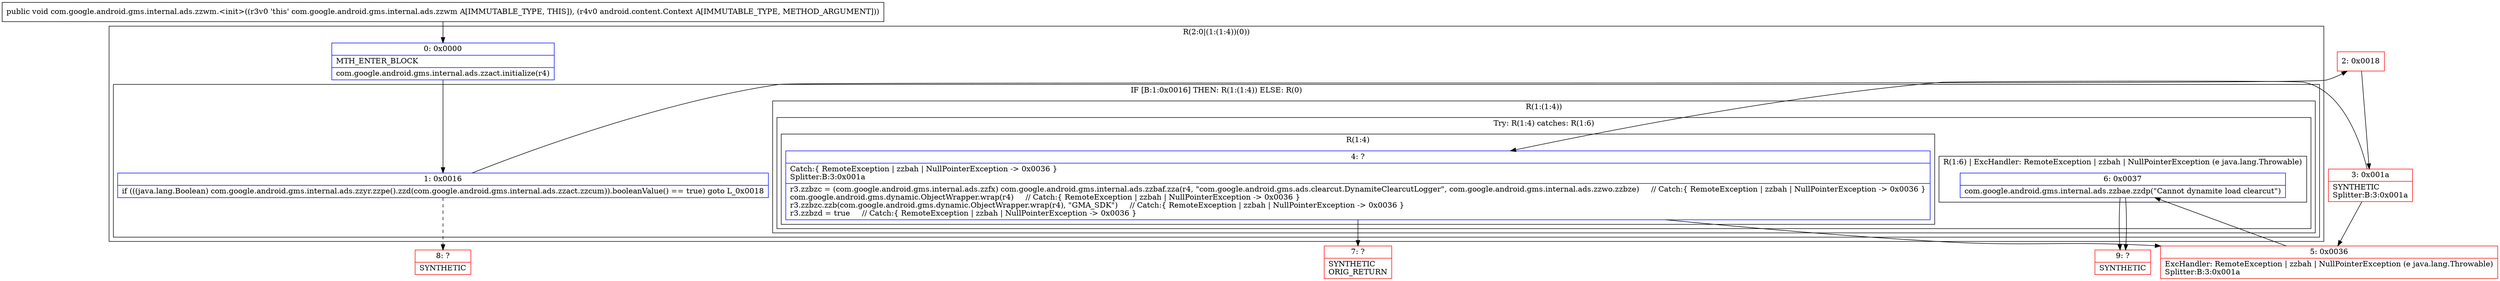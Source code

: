 digraph "CFG forcom.google.android.gms.internal.ads.zzwm.\<init\>(Landroid\/content\/Context;)V" {
subgraph cluster_Region_1971872098 {
label = "R(2:0|(1:(1:4))(0))";
node [shape=record,color=blue];
Node_0 [shape=record,label="{0\:\ 0x0000|MTH_ENTER_BLOCK\l|com.google.android.gms.internal.ads.zzact.initialize(r4)\l}"];
subgraph cluster_IfRegion_333871020 {
label = "IF [B:1:0x0016] THEN: R(1:(1:4)) ELSE: R(0)";
node [shape=record,color=blue];
Node_1 [shape=record,label="{1\:\ 0x0016|if (((java.lang.Boolean) com.google.android.gms.internal.ads.zzyr.zzpe().zzd(com.google.android.gms.internal.ads.zzact.zzcum)).booleanValue() == true) goto L_0x0018\l}"];
subgraph cluster_Region_573640029 {
label = "R(1:(1:4))";
node [shape=record,color=blue];
subgraph cluster_TryCatchRegion_1302732889 {
label = "Try: R(1:4) catches: R(1:6)";
node [shape=record,color=blue];
subgraph cluster_Region_2073287678 {
label = "R(1:4)";
node [shape=record,color=blue];
Node_4 [shape=record,label="{4\:\ ?|Catch:\{ RemoteException \| zzbah \| NullPointerException \-\> 0x0036 \}\lSplitter:B:3:0x001a\l|r3.zzbzc = (com.google.android.gms.internal.ads.zzfx) com.google.android.gms.internal.ads.zzbaf.zza(r4, \"com.google.android.gms.ads.clearcut.DynamiteClearcutLogger\", com.google.android.gms.internal.ads.zzwo.zzbze)     \/\/ Catch:\{ RemoteException \| zzbah \| NullPointerException \-\> 0x0036 \}\lcom.google.android.gms.dynamic.ObjectWrapper.wrap(r4)     \/\/ Catch:\{ RemoteException \| zzbah \| NullPointerException \-\> 0x0036 \}\lr3.zzbzc.zzb(com.google.android.gms.dynamic.ObjectWrapper.wrap(r4), \"GMA_SDK\")     \/\/ Catch:\{ RemoteException \| zzbah \| NullPointerException \-\> 0x0036 \}\lr3.zzbzd = true     \/\/ Catch:\{ RemoteException \| zzbah \| NullPointerException \-\> 0x0036 \}\l}"];
}
subgraph cluster_Region_1541965879 {
label = "R(1:6) | ExcHandler: RemoteException \| zzbah \| NullPointerException (e java.lang.Throwable)\l";
node [shape=record,color=blue];
Node_6 [shape=record,label="{6\:\ 0x0037|com.google.android.gms.internal.ads.zzbae.zzdp(\"Cannot dynamite load clearcut\")\l}"];
}
}
}
subgraph cluster_Region_1905864178 {
label = "R(0)";
node [shape=record,color=blue];
}
}
}
subgraph cluster_Region_1541965879 {
label = "R(1:6) | ExcHandler: RemoteException \| zzbah \| NullPointerException (e java.lang.Throwable)\l";
node [shape=record,color=blue];
Node_6 [shape=record,label="{6\:\ 0x0037|com.google.android.gms.internal.ads.zzbae.zzdp(\"Cannot dynamite load clearcut\")\l}"];
}
Node_2 [shape=record,color=red,label="{2\:\ 0x0018}"];
Node_3 [shape=record,color=red,label="{3\:\ 0x001a|SYNTHETIC\lSplitter:B:3:0x001a\l}"];
Node_5 [shape=record,color=red,label="{5\:\ 0x0036|ExcHandler: RemoteException \| zzbah \| NullPointerException (e java.lang.Throwable)\lSplitter:B:3:0x001a\l}"];
Node_7 [shape=record,color=red,label="{7\:\ ?|SYNTHETIC\lORIG_RETURN\l}"];
Node_8 [shape=record,color=red,label="{8\:\ ?|SYNTHETIC\l}"];
Node_9 [shape=record,color=red,label="{9\:\ ?|SYNTHETIC\l}"];
MethodNode[shape=record,label="{public void com.google.android.gms.internal.ads.zzwm.\<init\>((r3v0 'this' com.google.android.gms.internal.ads.zzwm A[IMMUTABLE_TYPE, THIS]), (r4v0 android.content.Context A[IMMUTABLE_TYPE, METHOD_ARGUMENT])) }"];
MethodNode -> Node_0;
Node_0 -> Node_1;
Node_1 -> Node_2;
Node_1 -> Node_8[style=dashed];
Node_4 -> Node_5;
Node_4 -> Node_7;
Node_6 -> Node_9;
Node_6 -> Node_9;
Node_2 -> Node_3;
Node_3 -> Node_4;
Node_3 -> Node_5;
Node_5 -> Node_6;
}

